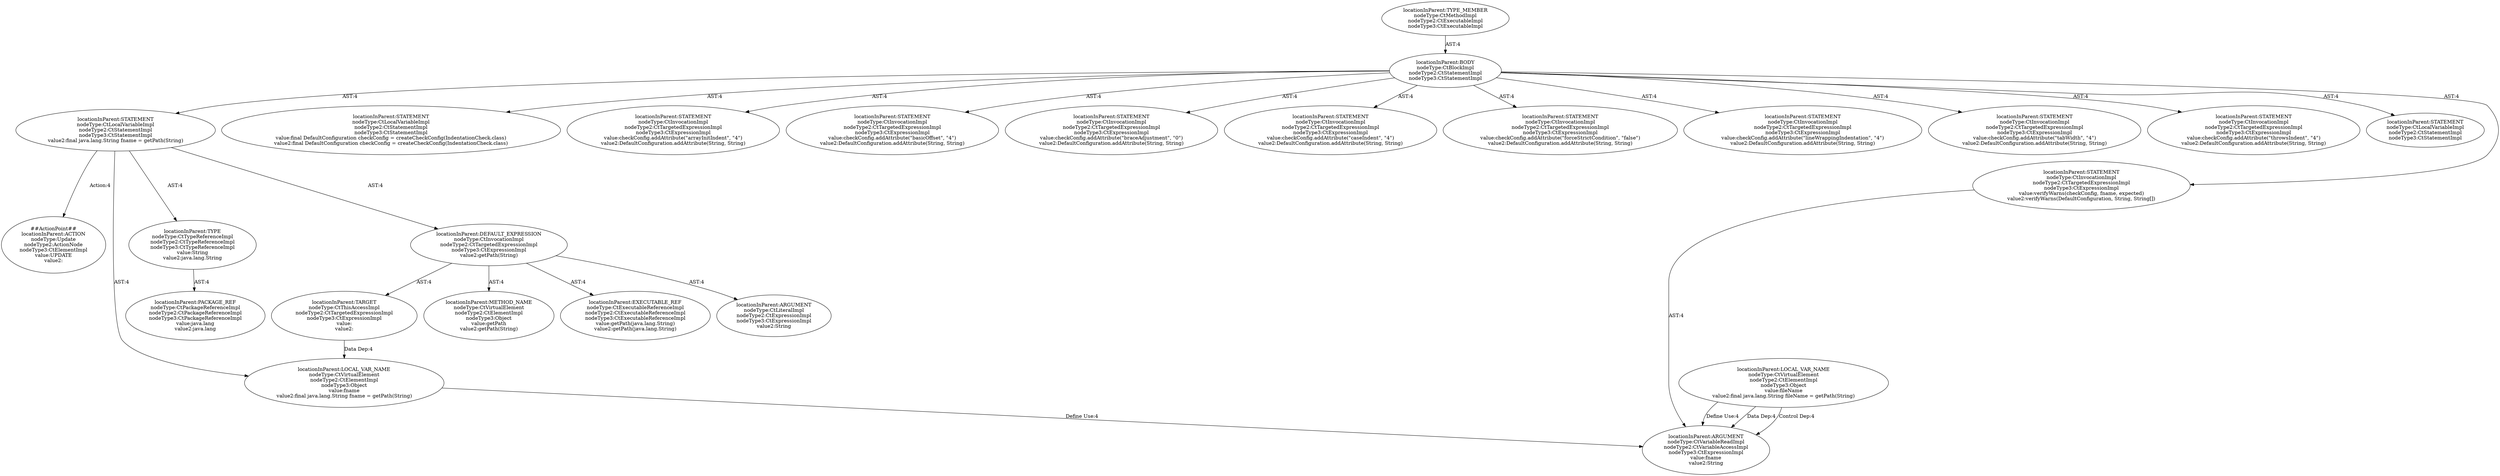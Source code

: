 digraph "Pattern" {
0 [label="##ActionPoint##
locationInParent:ACTION
nodeType:Update
nodeType2:ActionNode
nodeType3:CtElementImpl
value:UPDATE
value2:" shape=ellipse]
1 [label="locationInParent:STATEMENT
nodeType:CtLocalVariableImpl
nodeType2:CtStatementImpl
nodeType3:CtStatementImpl
value2:final java.lang.String fname = getPath(String)" shape=ellipse]
2 [label="locationInParent:BODY
nodeType:CtBlockImpl
nodeType2:CtStatementImpl
nodeType3:CtStatementImpl" shape=ellipse]
3 [label="locationInParent:TYPE_MEMBER
nodeType:CtMethodImpl
nodeType2:CtExecutableImpl
nodeType3:CtExecutableImpl" shape=ellipse]
4 [label="locationInParent:STATEMENT
nodeType:CtLocalVariableImpl
nodeType2:CtStatementImpl
nodeType3:CtStatementImpl
value:final DefaultConfiguration checkConfig = createCheckConfig(IndentationCheck.class)
value2:final DefaultConfiguration checkConfig = createCheckConfig(IndentationCheck.class)" shape=ellipse]
5 [label="locationInParent:STATEMENT
nodeType:CtInvocationImpl
nodeType2:CtTargetedExpressionImpl
nodeType3:CtExpressionImpl
value:checkConfig.addAttribute(\"arrayInitIndent\", \"4\")
value2:DefaultConfiguration.addAttribute(String, String)" shape=ellipse]
6 [label="locationInParent:STATEMENT
nodeType:CtInvocationImpl
nodeType2:CtTargetedExpressionImpl
nodeType3:CtExpressionImpl
value:checkConfig.addAttribute(\"basicOffset\", \"4\")
value2:DefaultConfiguration.addAttribute(String, String)" shape=ellipse]
7 [label="locationInParent:STATEMENT
nodeType:CtInvocationImpl
nodeType2:CtTargetedExpressionImpl
nodeType3:CtExpressionImpl
value:checkConfig.addAttribute(\"braceAdjustment\", \"0\")
value2:DefaultConfiguration.addAttribute(String, String)" shape=ellipse]
8 [label="locationInParent:STATEMENT
nodeType:CtInvocationImpl
nodeType2:CtTargetedExpressionImpl
nodeType3:CtExpressionImpl
value:checkConfig.addAttribute(\"caseIndent\", \"4\")
value2:DefaultConfiguration.addAttribute(String, String)" shape=ellipse]
9 [label="locationInParent:STATEMENT
nodeType:CtInvocationImpl
nodeType2:CtTargetedExpressionImpl
nodeType3:CtExpressionImpl
value:checkConfig.addAttribute(\"forceStrictCondition\", \"false\")
value2:DefaultConfiguration.addAttribute(String, String)" shape=ellipse]
10 [label="locationInParent:STATEMENT
nodeType:CtInvocationImpl
nodeType2:CtTargetedExpressionImpl
nodeType3:CtExpressionImpl
value:checkConfig.addAttribute(\"lineWrappingIndentation\", \"4\")
value2:DefaultConfiguration.addAttribute(String, String)" shape=ellipse]
11 [label="locationInParent:STATEMENT
nodeType:CtInvocationImpl
nodeType2:CtTargetedExpressionImpl
nodeType3:CtExpressionImpl
value:checkConfig.addAttribute(\"tabWidth\", \"4\")
value2:DefaultConfiguration.addAttribute(String, String)" shape=ellipse]
12 [label="locationInParent:STATEMENT
nodeType:CtInvocationImpl
nodeType2:CtTargetedExpressionImpl
nodeType3:CtExpressionImpl
value:checkConfig.addAttribute(\"throwsIndent\", \"4\")
value2:DefaultConfiguration.addAttribute(String, String)" shape=ellipse]
13 [label="locationInParent:STATEMENT
nodeType:CtLocalVariableImpl
nodeType2:CtStatementImpl
nodeType3:CtStatementImpl" shape=ellipse]
14 [label="locationInParent:STATEMENT
nodeType:CtInvocationImpl
nodeType2:CtTargetedExpressionImpl
nodeType3:CtExpressionImpl
value:verifyWarns(checkConfig, fname, expected)
value2:verifyWarns(DefaultConfiguration, String, String[])" shape=ellipse]
15 [label="locationInParent:LOCAL_VAR_NAME
nodeType:CtVirtualElement
nodeType2:CtElementImpl
nodeType3:Object
value:fname
value2:final java.lang.String fname = getPath(String)" shape=ellipse]
16 [label="locationInParent:TARGET
nodeType:CtThisAccessImpl
nodeType2:CtTargetedExpressionImpl
nodeType3:CtExpressionImpl
value:
value2:" shape=ellipse]
17 [label="locationInParent:ARGUMENT
nodeType:CtVariableReadImpl
nodeType2:CtVariableAccessImpl
nodeType3:CtExpressionImpl
value:fname
value2:String" shape=ellipse]
18 [label="locationInParent:TYPE
nodeType:CtTypeReferenceImpl
nodeType2:CtTypeReferenceImpl
nodeType3:CtTypeReferenceImpl
value:String
value2:java.lang.String" shape=ellipse]
19 [label="locationInParent:PACKAGE_REF
nodeType:CtPackageReferenceImpl
nodeType2:CtPackageReferenceImpl
nodeType3:CtPackageReferenceImpl
value:java.lang
value2:java.lang" shape=ellipse]
20 [label="locationInParent:DEFAULT_EXPRESSION
nodeType:CtInvocationImpl
nodeType2:CtTargetedExpressionImpl
nodeType3:CtExpressionImpl
value2:getPath(String)" shape=ellipse]
21 [label="locationInParent:METHOD_NAME
nodeType:CtVirtualElement
nodeType2:CtElementImpl
nodeType3:Object
value:getPath
value2:getPath(String)" shape=ellipse]
22 [label="locationInParent:EXECUTABLE_REF
nodeType:CtExecutableReferenceImpl
nodeType2:CtExecutableReferenceImpl
nodeType3:CtExecutableReferenceImpl
value:getPath(java.lang.String)
value2:getPath(java.lang.String)" shape=ellipse]
23 [label="locationInParent:ARGUMENT
nodeType:CtLiteralImpl
nodeType2:CtExpressionImpl
nodeType3:CtExpressionImpl
value2:String" shape=ellipse]
24 [label="locationInParent:LOCAL_VAR_NAME
nodeType:CtVirtualElement
nodeType2:CtElementImpl
nodeType3:Object
value:fileName
value2:final java.lang.String fileName = getPath(String)" shape=ellipse]
1 -> 0 [label="Action:4"];
1 -> 15 [label="AST:4"];
1 -> 18 [label="AST:4"];
1 -> 20 [label="AST:4"];
2 -> 1 [label="AST:4"];
2 -> 4 [label="AST:4"];
2 -> 5 [label="AST:4"];
2 -> 6 [label="AST:4"];
2 -> 7 [label="AST:4"];
2 -> 8 [label="AST:4"];
2 -> 9 [label="AST:4"];
2 -> 10 [label="AST:4"];
2 -> 11 [label="AST:4"];
2 -> 12 [label="AST:4"];
2 -> 13 [label="AST:4"];
2 -> 14 [label="AST:4"];
3 -> 2 [label="AST:4"];
14 -> 17 [label="AST:4"];
15 -> 17 [label="Define Use:4"];
16 -> 15 [label="Data Dep:4"];
18 -> 19 [label="AST:4"];
20 -> 16 [label="AST:4"];
20 -> 21 [label="AST:4"];
20 -> 22 [label="AST:4"];
20 -> 23 [label="AST:4"];
24 -> 17 [label="Define Use:4"];
24 -> 17 [label="Data Dep:4"];
24 -> 17 [label="Control Dep:4"];
}